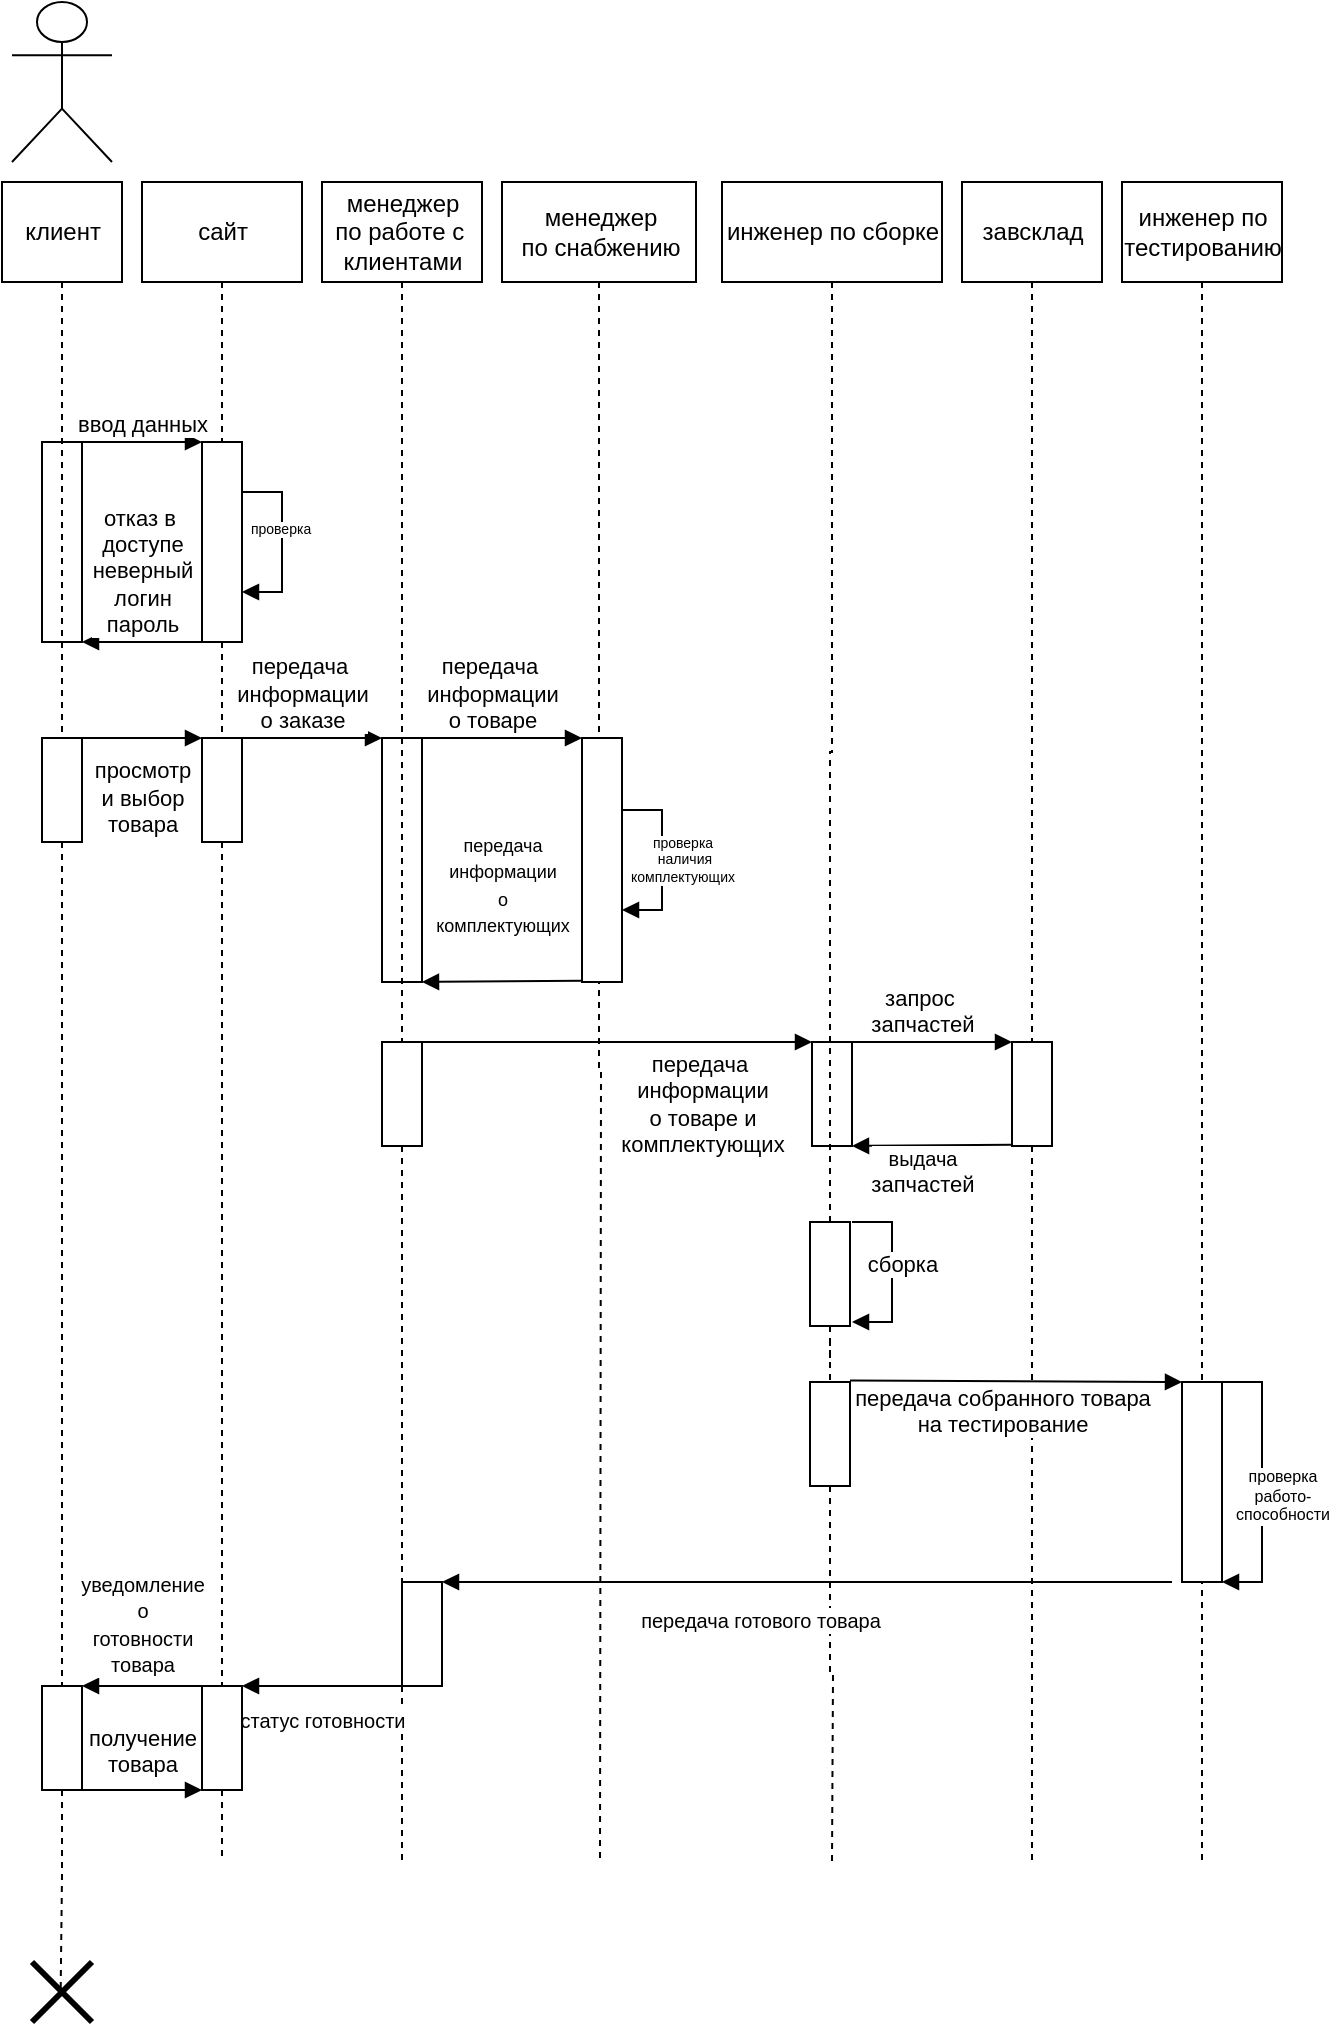 <mxfile version="20.6.0" type="device"><diagram id="qylbP53o3dRDmop9iloa" name="Страница 1"><mxGraphModel dx="1422" dy="1874" grid="1" gridSize="10" guides="1" tooltips="1" connect="1" arrows="1" fold="1" page="1" pageScale="1" pageWidth="827" pageHeight="1169" math="0" shadow="0"><root><mxCell id="0"/><mxCell id="1" parent="0"/><mxCell id="aGyMpZlR7P8OPY0qlepi-1" value="" style="shape=umlActor;verticalLabelPosition=bottom;verticalAlign=top;html=1;outlineConnect=0;" parent="1" vertex="1"><mxGeometry x="95" y="-1160" width="50" height="80" as="geometry"/></mxCell><mxCell id="aGyMpZlR7P8OPY0qlepi-34" style="edgeStyle=orthogonalEdgeStyle;rounded=0;orthogonalLoop=1;jettySize=auto;html=1;dashed=1;endArrow=none;endFill=0;startArrow=none;" parent="1" source="aGyMpZlR7P8OPY0qlepi-56" edge="1"><mxGeometry relative="1" as="geometry"><mxPoint x="290" y="-230" as="targetPoint"/></mxGeometry></mxCell><mxCell id="aGyMpZlR7P8OPY0qlepi-12" value="менеджер&lt;br&gt;по работе с&amp;nbsp;&lt;br&gt;клиентами" style="html=1;" parent="1" vertex="1"><mxGeometry x="250" y="-1070" width="80" height="50" as="geometry"/></mxCell><mxCell id="aGyMpZlR7P8OPY0qlepi-35" style="edgeStyle=orthogonalEdgeStyle;rounded=0;orthogonalLoop=1;jettySize=auto;html=1;dashed=1;endArrow=none;endFill=0;" parent="1" source="aGyMpZlR7P8OPY0qlepi-14" edge="1"><mxGeometry relative="1" as="geometry"><mxPoint x="389" y="-230" as="targetPoint"/></mxGeometry></mxCell><mxCell id="aGyMpZlR7P8OPY0qlepi-14" value="менеджер&lt;br&gt;по снабжению" style="html=1;" parent="1" vertex="1"><mxGeometry x="340" y="-1070" width="97" height="50" as="geometry"/></mxCell><mxCell id="aGyMpZlR7P8OPY0qlepi-38" style="edgeStyle=orthogonalEdgeStyle;rounded=0;orthogonalLoop=1;jettySize=auto;html=1;dashed=1;endArrow=none;endFill=0;" parent="1" source="aGyMpZlR7P8OPY0qlepi-17" edge="1"><mxGeometry relative="1" as="geometry"><mxPoint x="690" y="-230" as="targetPoint"/></mxGeometry></mxCell><mxCell id="aGyMpZlR7P8OPY0qlepi-17" value="инженер по&lt;br&gt;тестированию" style="html=1;" parent="1" vertex="1"><mxGeometry x="650" y="-1070" width="80" height="50" as="geometry"/></mxCell><mxCell id="aGyMpZlR7P8OPY0qlepi-37" style="edgeStyle=orthogonalEdgeStyle;rounded=0;orthogonalLoop=1;jettySize=auto;html=1;dashed=1;endArrow=none;endFill=0;" parent="1" source="aGyMpZlR7P8OPY0qlepi-18" edge="1"><mxGeometry relative="1" as="geometry"><mxPoint x="605" y="-230" as="targetPoint"/></mxGeometry></mxCell><mxCell id="aGyMpZlR7P8OPY0qlepi-18" value="завсклад" style="html=1;" parent="1" vertex="1"><mxGeometry x="570" y="-1070" width="70" height="50" as="geometry"/></mxCell><mxCell id="aGyMpZlR7P8OPY0qlepi-36" style="edgeStyle=orthogonalEdgeStyle;rounded=0;orthogonalLoop=1;jettySize=auto;html=1;dashed=1;endArrow=none;endFill=0;startArrow=none;" parent="1" source="aGyMpZlR7P8OPY0qlepi-66" edge="1"><mxGeometry relative="1" as="geometry"><mxPoint x="505" y="-230" as="targetPoint"/></mxGeometry></mxCell><mxCell id="aGyMpZlR7P8OPY0qlepi-20" value="инженер по сборке" style="html=1;" parent="1" vertex="1"><mxGeometry x="450" y="-1070" width="110" height="50" as="geometry"/></mxCell><mxCell id="aGyMpZlR7P8OPY0qlepi-32" style="edgeStyle=orthogonalEdgeStyle;rounded=0;orthogonalLoop=1;jettySize=auto;html=1;dashed=1;endArrow=none;endFill=0;startArrow=none;entryX=0.477;entryY=0.536;entryDx=0;entryDy=0;entryPerimeter=0;" parent="1" source="aGyMpZlR7P8OPY0qlepi-80" target="aGyMpZlR7P8OPY0qlepi-84" edge="1"><mxGeometry relative="1" as="geometry"><mxPoint x="120" y="-240" as="targetPoint"/></mxGeometry></mxCell><mxCell id="aGyMpZlR7P8OPY0qlepi-22" value="клиент" style="html=1;" parent="1" vertex="1"><mxGeometry x="90" y="-1070" width="60" height="50" as="geometry"/></mxCell><mxCell id="aGyMpZlR7P8OPY0qlepi-33" style="edgeStyle=orthogonalEdgeStyle;rounded=0;orthogonalLoop=1;jettySize=auto;html=1;dashed=1;endArrow=none;endFill=0;startArrow=none;" parent="1" source="aGyMpZlR7P8OPY0qlepi-75" edge="1"><mxGeometry relative="1" as="geometry"><mxPoint x="200" y="-230" as="targetPoint"/></mxGeometry></mxCell><mxCell id="aGyMpZlR7P8OPY0qlepi-23" value="сайт" style="html=1;" parent="1" vertex="1"><mxGeometry x="160" y="-1070" width="80" height="50" as="geometry"/></mxCell><mxCell id="aGyMpZlR7P8OPY0qlepi-39" value="" style="rounded=0;whiteSpace=wrap;html=1;" parent="1" vertex="1"><mxGeometry x="110" y="-940" width="20" height="100" as="geometry"/></mxCell><mxCell id="aGyMpZlR7P8OPY0qlepi-40" value="" style="rounded=0;whiteSpace=wrap;html=1;" parent="1" vertex="1"><mxGeometry x="190" y="-940" width="20" height="100" as="geometry"/></mxCell><mxCell id="aGyMpZlR7P8OPY0qlepi-41" value="" style="edgeStyle=orthogonalEdgeStyle;rounded=0;orthogonalLoop=1;jettySize=auto;html=1;dashed=1;endArrow=none;endFill=0;" parent="1" source="aGyMpZlR7P8OPY0qlepi-23" target="aGyMpZlR7P8OPY0qlepi-40" edge="1"><mxGeometry relative="1" as="geometry"><mxPoint x="200" y="-250" as="targetPoint"/><mxPoint x="200" y="-1020" as="sourcePoint"/></mxGeometry></mxCell><mxCell id="aGyMpZlR7P8OPY0qlepi-42" value="ввод данных" style="html=1;verticalAlign=bottom;endArrow=block;rounded=0;" parent="1" edge="1"><mxGeometry width="80" relative="1" as="geometry"><mxPoint x="130" y="-940" as="sourcePoint"/><mxPoint x="190" y="-940" as="targetPoint"/></mxGeometry></mxCell><mxCell id="aGyMpZlR7P8OPY0qlepi-43" value="отказ в&amp;nbsp;&lt;br&gt;доступе&lt;br&gt;неверный&lt;br&gt;логин &lt;br&gt;пароль" style="html=1;verticalAlign=bottom;endArrow=block;rounded=0;exitX=0;exitY=1;exitDx=0;exitDy=0;entryX=1;entryY=1;entryDx=0;entryDy=0;" parent="1" source="aGyMpZlR7P8OPY0qlepi-40" target="aGyMpZlR7P8OPY0qlepi-39" edge="1"><mxGeometry width="80" relative="1" as="geometry"><mxPoint x="60" y="-890" as="sourcePoint"/><mxPoint x="140" y="-890" as="targetPoint"/></mxGeometry></mxCell><mxCell id="aGyMpZlR7P8OPY0qlepi-44" value="проверка&amp;nbsp;" style="html=1;verticalAlign=bottom;endArrow=block;rounded=0;fontSize=7;entryX=1;entryY=0.75;entryDx=0;entryDy=0;" parent="1" edge="1"><mxGeometry width="80" relative="1" as="geometry"><mxPoint x="210" y="-915" as="sourcePoint"/><mxPoint x="210" y="-865" as="targetPoint"/><Array as="points"><mxPoint x="230" y="-915"/><mxPoint x="230" y="-865"/></Array><mxPoint as="offset"/></mxGeometry></mxCell><mxCell id="aGyMpZlR7P8OPY0qlepi-45" value="" style="rounded=0;whiteSpace=wrap;html=1;" parent="1" vertex="1"><mxGeometry x="110" y="-792" width="20" height="52" as="geometry"/></mxCell><mxCell id="aGyMpZlR7P8OPY0qlepi-46" value="" style="edgeStyle=orthogonalEdgeStyle;rounded=0;orthogonalLoop=1;jettySize=auto;html=1;dashed=1;endArrow=none;endFill=0;" parent="1" source="aGyMpZlR7P8OPY0qlepi-22" target="aGyMpZlR7P8OPY0qlepi-45" edge="1"><mxGeometry relative="1" as="geometry"><mxPoint x="120" y="-240" as="targetPoint"/><mxPoint x="120" y="-1020" as="sourcePoint"/></mxGeometry></mxCell><mxCell id="aGyMpZlR7P8OPY0qlepi-47" value="" style="rounded=0;whiteSpace=wrap;html=1;" parent="1" vertex="1"><mxGeometry x="190" y="-792" width="20" height="52" as="geometry"/></mxCell><mxCell id="aGyMpZlR7P8OPY0qlepi-48" value="" style="edgeStyle=orthogonalEdgeStyle;rounded=0;orthogonalLoop=1;jettySize=auto;html=1;dashed=1;endArrow=none;endFill=0;startArrow=none;" parent="1" source="aGyMpZlR7P8OPY0qlepi-40" target="aGyMpZlR7P8OPY0qlepi-47" edge="1"><mxGeometry relative="1" as="geometry"><mxPoint x="200" y="-250" as="targetPoint"/><mxPoint x="200" y="-840" as="sourcePoint"/></mxGeometry></mxCell><mxCell id="aGyMpZlR7P8OPY0qlepi-49" value="просмотр&lt;br&gt;и выбор &lt;br&gt;товара&lt;br&gt;" style="html=1;verticalAlign=bottom;endArrow=block;rounded=0;" parent="1" edge="1"><mxGeometry y="-52" width="80" relative="1" as="geometry"><mxPoint x="130" y="-792" as="sourcePoint"/><mxPoint x="190" y="-792" as="targetPoint"/><mxPoint as="offset"/></mxGeometry></mxCell><mxCell id="aGyMpZlR7P8OPY0qlepi-50" value="" style="rounded=0;whiteSpace=wrap;html=1;" parent="1" vertex="1"><mxGeometry x="280" y="-792" width="20" height="122" as="geometry"/></mxCell><mxCell id="aGyMpZlR7P8OPY0qlepi-51" value="передача&amp;nbsp;&lt;br&gt;информации&lt;br&gt;о заказе" style="html=1;verticalAlign=bottom;endArrow=block;rounded=0;entryX=0;entryY=0;entryDx=0;entryDy=0;" parent="1" target="aGyMpZlR7P8OPY0qlepi-50" edge="1"><mxGeometry x="-0.143" width="80" relative="1" as="geometry"><mxPoint x="210" y="-792" as="sourcePoint"/><mxPoint x="270" y="-792" as="targetPoint"/><mxPoint as="offset"/></mxGeometry></mxCell><mxCell id="aGyMpZlR7P8OPY0qlepi-52" value="" style="rounded=0;whiteSpace=wrap;html=1;" parent="1" vertex="1"><mxGeometry x="380" y="-792" width="20" height="122" as="geometry"/></mxCell><mxCell id="aGyMpZlR7P8OPY0qlepi-53" value="передача&amp;nbsp;&lt;br&gt;информации&lt;br&gt;о товаре" style="html=1;verticalAlign=bottom;endArrow=block;rounded=0;entryX=0;entryY=0;entryDx=0;entryDy=0;" parent="1" target="aGyMpZlR7P8OPY0qlepi-52" edge="1"><mxGeometry x="-0.143" width="80" relative="1" as="geometry"><mxPoint x="300" y="-792" as="sourcePoint"/><mxPoint x="370" y="-792" as="targetPoint"/><mxPoint as="offset"/></mxGeometry></mxCell><mxCell id="aGyMpZlR7P8OPY0qlepi-54" value="&lt;font style=&quot;font-size: 9px;&quot;&gt;передача&lt;br&gt;информации&lt;br&gt;о&lt;br&gt;комплектующих&lt;/font&gt;" style="html=1;verticalAlign=bottom;endArrow=block;rounded=0;exitX=0;exitY=1;exitDx=0;exitDy=0;entryX=1;entryY=1;entryDx=0;entryDy=0;" parent="1" target="aGyMpZlR7P8OPY0qlepi-50" edge="1"><mxGeometry x="-0.004" y="-20" width="80" relative="1" as="geometry"><mxPoint x="380" y="-670.65" as="sourcePoint"/><mxPoint x="320.0" y="-670.65" as="targetPoint"/><mxPoint as="offset"/></mxGeometry></mxCell><mxCell id="aGyMpZlR7P8OPY0qlepi-55" value="проверка&lt;br&gt;&amp;nbsp;наличия&lt;br&gt;комплектующих" style="html=1;verticalAlign=bottom;endArrow=block;rounded=0;fontSize=7;entryX=1;entryY=0.75;entryDx=0;entryDy=0;" parent="1" edge="1"><mxGeometry x="0.333" y="10" width="80" relative="1" as="geometry"><mxPoint x="400" y="-756" as="sourcePoint"/><mxPoint x="400" y="-706" as="targetPoint"/><Array as="points"><mxPoint x="420" y="-756"/><mxPoint x="420" y="-706"/></Array><mxPoint as="offset"/></mxGeometry></mxCell><mxCell id="aGyMpZlR7P8OPY0qlepi-56" value="" style="rounded=0;whiteSpace=wrap;html=1;" parent="1" vertex="1"><mxGeometry x="280" y="-640" width="20" height="52" as="geometry"/></mxCell><mxCell id="aGyMpZlR7P8OPY0qlepi-57" value="" style="edgeStyle=orthogonalEdgeStyle;rounded=0;orthogonalLoop=1;jettySize=auto;html=1;dashed=1;endArrow=none;endFill=0;" parent="1" source="aGyMpZlR7P8OPY0qlepi-12" target="aGyMpZlR7P8OPY0qlepi-56" edge="1"><mxGeometry relative="1" as="geometry"><mxPoint x="290" y="-230.0" as="targetPoint"/><mxPoint x="290" y="-1020" as="sourcePoint"/></mxGeometry></mxCell><mxCell id="aGyMpZlR7P8OPY0qlepi-58" value="" style="rounded=0;whiteSpace=wrap;html=1;" parent="1" vertex="1"><mxGeometry x="495" y="-640" width="20" height="52" as="geometry"/></mxCell><mxCell id="aGyMpZlR7P8OPY0qlepi-59" value="передача&amp;nbsp;&lt;br&gt;информации&lt;br&gt;о товаре и &lt;br&gt;комплектующих" style="html=1;verticalAlign=bottom;endArrow=block;rounded=0;entryX=0;entryY=0;entryDx=0;entryDy=0;" parent="1" target="aGyMpZlR7P8OPY0qlepi-58" edge="1"><mxGeometry x="0.436" y="-60" width="80" relative="1" as="geometry"><mxPoint x="300" y="-640" as="sourcePoint"/><mxPoint x="380" y="-640" as="targetPoint"/><mxPoint as="offset"/></mxGeometry></mxCell><mxCell id="aGyMpZlR7P8OPY0qlepi-60" value="" style="rounded=0;whiteSpace=wrap;html=1;" parent="1" vertex="1"><mxGeometry x="595" y="-640" width="20" height="52" as="geometry"/></mxCell><mxCell id="aGyMpZlR7P8OPY0qlepi-61" value="запрос&amp;nbsp;&lt;br&gt;запчастей" style="html=1;verticalAlign=bottom;endArrow=block;rounded=0;entryX=0;entryY=0;entryDx=0;entryDy=0;" parent="1" edge="1"><mxGeometry x="-0.143" width="80" relative="1" as="geometry"><mxPoint x="515" y="-640" as="sourcePoint"/><mxPoint x="595" y="-640" as="targetPoint"/><mxPoint as="offset"/></mxGeometry></mxCell><mxCell id="aGyMpZlR7P8OPY0qlepi-62" value="&lt;font size=&quot;1&quot;&gt;выдача&lt;br&gt;&lt;/font&gt;запчастей" style="html=1;verticalAlign=bottom;endArrow=block;rounded=0;exitX=0;exitY=1;exitDx=0;exitDy=0;entryX=1;entryY=1;entryDx=0;entryDy=0;" parent="1" edge="1"><mxGeometry x="0.131" y="28" width="80" relative="1" as="geometry"><mxPoint x="595" y="-588.65" as="sourcePoint"/><mxPoint x="515" y="-588" as="targetPoint"/><mxPoint as="offset"/></mxGeometry></mxCell><mxCell id="aGyMpZlR7P8OPY0qlepi-63" value="" style="rounded=0;whiteSpace=wrap;html=1;" parent="1" vertex="1"><mxGeometry x="494" y="-550" width="20" height="52" as="geometry"/></mxCell><mxCell id="aGyMpZlR7P8OPY0qlepi-64" value="" style="edgeStyle=orthogonalEdgeStyle;rounded=0;orthogonalLoop=1;jettySize=auto;html=1;dashed=1;endArrow=none;endFill=0;" parent="1" source="aGyMpZlR7P8OPY0qlepi-20" target="aGyMpZlR7P8OPY0qlepi-63" edge="1"><mxGeometry relative="1" as="geometry"><mxPoint x="505" y="-230" as="targetPoint"/><mxPoint x="505" y="-1020" as="sourcePoint"/></mxGeometry></mxCell><mxCell id="aGyMpZlR7P8OPY0qlepi-65" value="&lt;font style=&quot;font-size: 11px;&quot;&gt;сборка&lt;/font&gt;" style="html=1;verticalAlign=bottom;endArrow=block;rounded=0;fontSize=7;entryX=1;entryY=0.75;entryDx=0;entryDy=0;" parent="1" edge="1"><mxGeometry x="0.111" y="5" width="80" relative="1" as="geometry"><mxPoint x="515" y="-550" as="sourcePoint"/><mxPoint x="515" y="-500" as="targetPoint"/><Array as="points"><mxPoint x="535" y="-550"/><mxPoint x="535" y="-500"/></Array><mxPoint as="offset"/></mxGeometry></mxCell><mxCell id="aGyMpZlR7P8OPY0qlepi-66" value="" style="rounded=0;whiteSpace=wrap;html=1;" parent="1" vertex="1"><mxGeometry x="494" y="-470" width="20" height="52" as="geometry"/></mxCell><mxCell id="aGyMpZlR7P8OPY0qlepi-67" value="" style="edgeStyle=orthogonalEdgeStyle;rounded=0;orthogonalLoop=1;jettySize=auto;html=1;dashed=1;endArrow=none;endFill=0;startArrow=none;" parent="1" source="aGyMpZlR7P8OPY0qlepi-63" target="aGyMpZlR7P8OPY0qlepi-66" edge="1"><mxGeometry relative="1" as="geometry"><mxPoint x="505" y="-230" as="targetPoint"/><mxPoint x="504" y="-498" as="sourcePoint"/></mxGeometry></mxCell><mxCell id="aGyMpZlR7P8OPY0qlepi-68" value="" style="rounded=0;whiteSpace=wrap;html=1;" parent="1" vertex="1"><mxGeometry x="680" y="-470" width="20" height="100" as="geometry"/></mxCell><mxCell id="aGyMpZlR7P8OPY0qlepi-69" value="передача собранного товара&lt;br&gt;на тестирование" style="html=1;verticalAlign=bottom;endArrow=block;rounded=0;entryX=0;entryY=0;entryDx=0;entryDy=0;" parent="1" target="aGyMpZlR7P8OPY0qlepi-68" edge="1"><mxGeometry x="-0.083" y="-30" width="80" relative="1" as="geometry"><mxPoint x="514" y="-470.69" as="sourcePoint"/><mxPoint x="594" y="-470.69" as="targetPoint"/><mxPoint as="offset"/></mxGeometry></mxCell><mxCell id="aGyMpZlR7P8OPY0qlepi-70" value="&lt;span style=&quot;font-size: 8px;&quot;&gt;проверка&lt;br&gt;работо-&lt;br&gt;способности&lt;br&gt;&lt;/span&gt;" style="html=1;verticalAlign=bottom;endArrow=block;rounded=0;fontSize=7;entryX=1;entryY=1;entryDx=0;entryDy=0;" parent="1" target="aGyMpZlR7P8OPY0qlepi-68" edge="1"><mxGeometry x="0.333" y="10" width="80" relative="1" as="geometry"><mxPoint x="700" y="-470" as="sourcePoint"/><mxPoint x="700" y="-420" as="targetPoint"/><Array as="points"><mxPoint x="720" y="-470"/><mxPoint x="720" y="-370"/></Array><mxPoint as="offset"/></mxGeometry></mxCell><mxCell id="aGyMpZlR7P8OPY0qlepi-72" value="" style="rounded=0;whiteSpace=wrap;html=1;" parent="1" vertex="1"><mxGeometry x="290" y="-370" width="20" height="52" as="geometry"/></mxCell><mxCell id="aGyMpZlR7P8OPY0qlepi-74" value="&lt;font size=&quot;1&quot;&gt;передача готового товара&lt;/font&gt;" style="html=1;verticalAlign=bottom;endArrow=block;rounded=0;exitX=0;exitY=1;exitDx=0;exitDy=0;entryX=1;entryY=0;entryDx=0;entryDy=0;" parent="1" target="aGyMpZlR7P8OPY0qlepi-72" edge="1"><mxGeometry x="0.131" y="28" width="80" relative="1" as="geometry"><mxPoint x="675" y="-370" as="sourcePoint"/><mxPoint x="595" y="-369.35" as="targetPoint"/><mxPoint as="offset"/></mxGeometry></mxCell><mxCell id="aGyMpZlR7P8OPY0qlepi-78" value="&lt;font size=&quot;1&quot;&gt;статус готовности&lt;/font&gt;" style="html=1;verticalAlign=bottom;endArrow=block;rounded=0;exitX=0;exitY=1;exitDx=0;exitDy=0;entryX=1;entryY=0;entryDx=0;entryDy=0;" parent="1" source="aGyMpZlR7P8OPY0qlepi-72" target="aGyMpZlR7P8OPY0qlepi-75" edge="1"><mxGeometry y="26" width="80" relative="1" as="geometry"><mxPoint x="280" y="-318" as="sourcePoint"/><mxPoint x="220" y="-320" as="targetPoint"/><mxPoint as="offset"/></mxGeometry></mxCell><mxCell id="aGyMpZlR7P8OPY0qlepi-75" value="" style="rounded=0;whiteSpace=wrap;html=1;" parent="1" vertex="1"><mxGeometry x="190" y="-318" width="20" height="52" as="geometry"/></mxCell><mxCell id="aGyMpZlR7P8OPY0qlepi-79" value="" style="edgeStyle=orthogonalEdgeStyle;rounded=0;orthogonalLoop=1;jettySize=auto;html=1;dashed=1;endArrow=none;endFill=0;startArrow=none;" parent="1" source="aGyMpZlR7P8OPY0qlepi-47" target="aGyMpZlR7P8OPY0qlepi-75" edge="1"><mxGeometry relative="1" as="geometry"><mxPoint x="200" y="-250" as="targetPoint"/><mxPoint x="200" y="-740.0" as="sourcePoint"/></mxGeometry></mxCell><mxCell id="aGyMpZlR7P8OPY0qlepi-80" value="" style="rounded=0;whiteSpace=wrap;html=1;" parent="1" vertex="1"><mxGeometry x="110" y="-318" width="20" height="52" as="geometry"/></mxCell><mxCell id="aGyMpZlR7P8OPY0qlepi-81" value="" style="edgeStyle=orthogonalEdgeStyle;rounded=0;orthogonalLoop=1;jettySize=auto;html=1;dashed=1;endArrow=none;endFill=0;startArrow=none;" parent="1" source="aGyMpZlR7P8OPY0qlepi-45" target="aGyMpZlR7P8OPY0qlepi-80" edge="1"><mxGeometry relative="1" as="geometry"><mxPoint x="120" y="-240" as="targetPoint"/><mxPoint x="120" y="-740" as="sourcePoint"/></mxGeometry></mxCell><mxCell id="aGyMpZlR7P8OPY0qlepi-82" value="&lt;font size=&quot;1&quot;&gt;уведомление&lt;br&gt;о&lt;br&gt;готовности&lt;br&gt;товара&lt;br&gt;&lt;/font&gt;" style="html=1;verticalAlign=bottom;endArrow=block;rounded=0;entryX=1;entryY=0;entryDx=0;entryDy=0;exitX=0;exitY=0;exitDx=0;exitDy=0;" parent="1" source="aGyMpZlR7P8OPY0qlepi-75" edge="1"><mxGeometry y="-2" width="80" relative="1" as="geometry"><mxPoint x="146" y="-185" as="sourcePoint"/><mxPoint x="130" y="-318" as="targetPoint"/><mxPoint as="offset"/></mxGeometry></mxCell><mxCell id="aGyMpZlR7P8OPY0qlepi-83" value="получение&lt;br&gt;товара" style="html=1;verticalAlign=bottom;endArrow=block;rounded=0;entryX=0;entryY=1;entryDx=0;entryDy=0;" parent="1" target="aGyMpZlR7P8OPY0qlepi-75" edge="1"><mxGeometry y="4" width="80" relative="1" as="geometry"><mxPoint x="130" y="-266" as="sourcePoint"/><mxPoint x="210" y="-266" as="targetPoint"/><mxPoint as="offset"/></mxGeometry></mxCell><mxCell id="aGyMpZlR7P8OPY0qlepi-84" value="" style="shape=umlDestroy;whiteSpace=wrap;html=1;strokeWidth=3;fontSize=8;" parent="1" vertex="1"><mxGeometry x="105" y="-180" width="30" height="30" as="geometry"/></mxCell></root></mxGraphModel></diagram></mxfile>